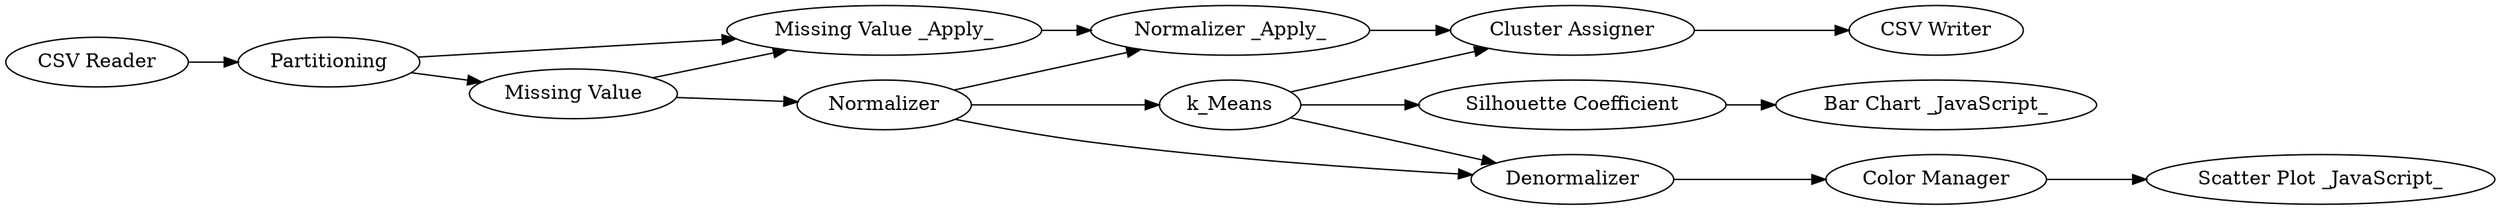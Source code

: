 digraph {
	32 -> 2
	11 -> 40
	35 -> 32
	37 -> 36
	33 -> 30
	32 -> 33
	39 -> 11
	30 -> 4
	2 -> 30
	3 -> 39
	3 -> 37
	3 -> 4
	35 -> 33
	34 -> 35
	2 -> 3
	4 -> 29
	2 -> 39
	35 [label=Partitioning]
	34 [label="CSV Reader"]
	29 [label="CSV Writer"]
	36 [label="Bar Chart _JavaScript_"]
	11 [label="Color Manager"]
	4 [label="Cluster Assigner"]
	40 [label="Scatter Plot _JavaScript_"]
	32 [label="Missing Value"]
	39 [label=Denormalizer]
	33 [label="Missing Value _Apply_"]
	30 [label="Normalizer _Apply_"]
	3 [label=k_Means]
	2 [label=Normalizer]
	37 [label="Silhouette Coefficient"]
	rankdir=LR
}
